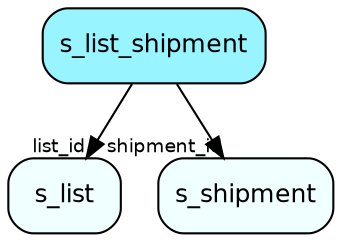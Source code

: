 digraph s_list_shipment  {
node [shape = box style="rounded, filled" fontname = "Helvetica" fontsize = "12" ]
edge [fontname = "Helvetica" fontsize = "9"]

s_list_shipment[fillcolor = "cadetblue1"]
s_list[fillcolor = "azure1"]
s_shipment[fillcolor = "azure1"]
s_list_shipment -> s_list [headlabel = "list_id"]
s_list_shipment -> s_shipment [headlabel = "shipment_id"]
}
